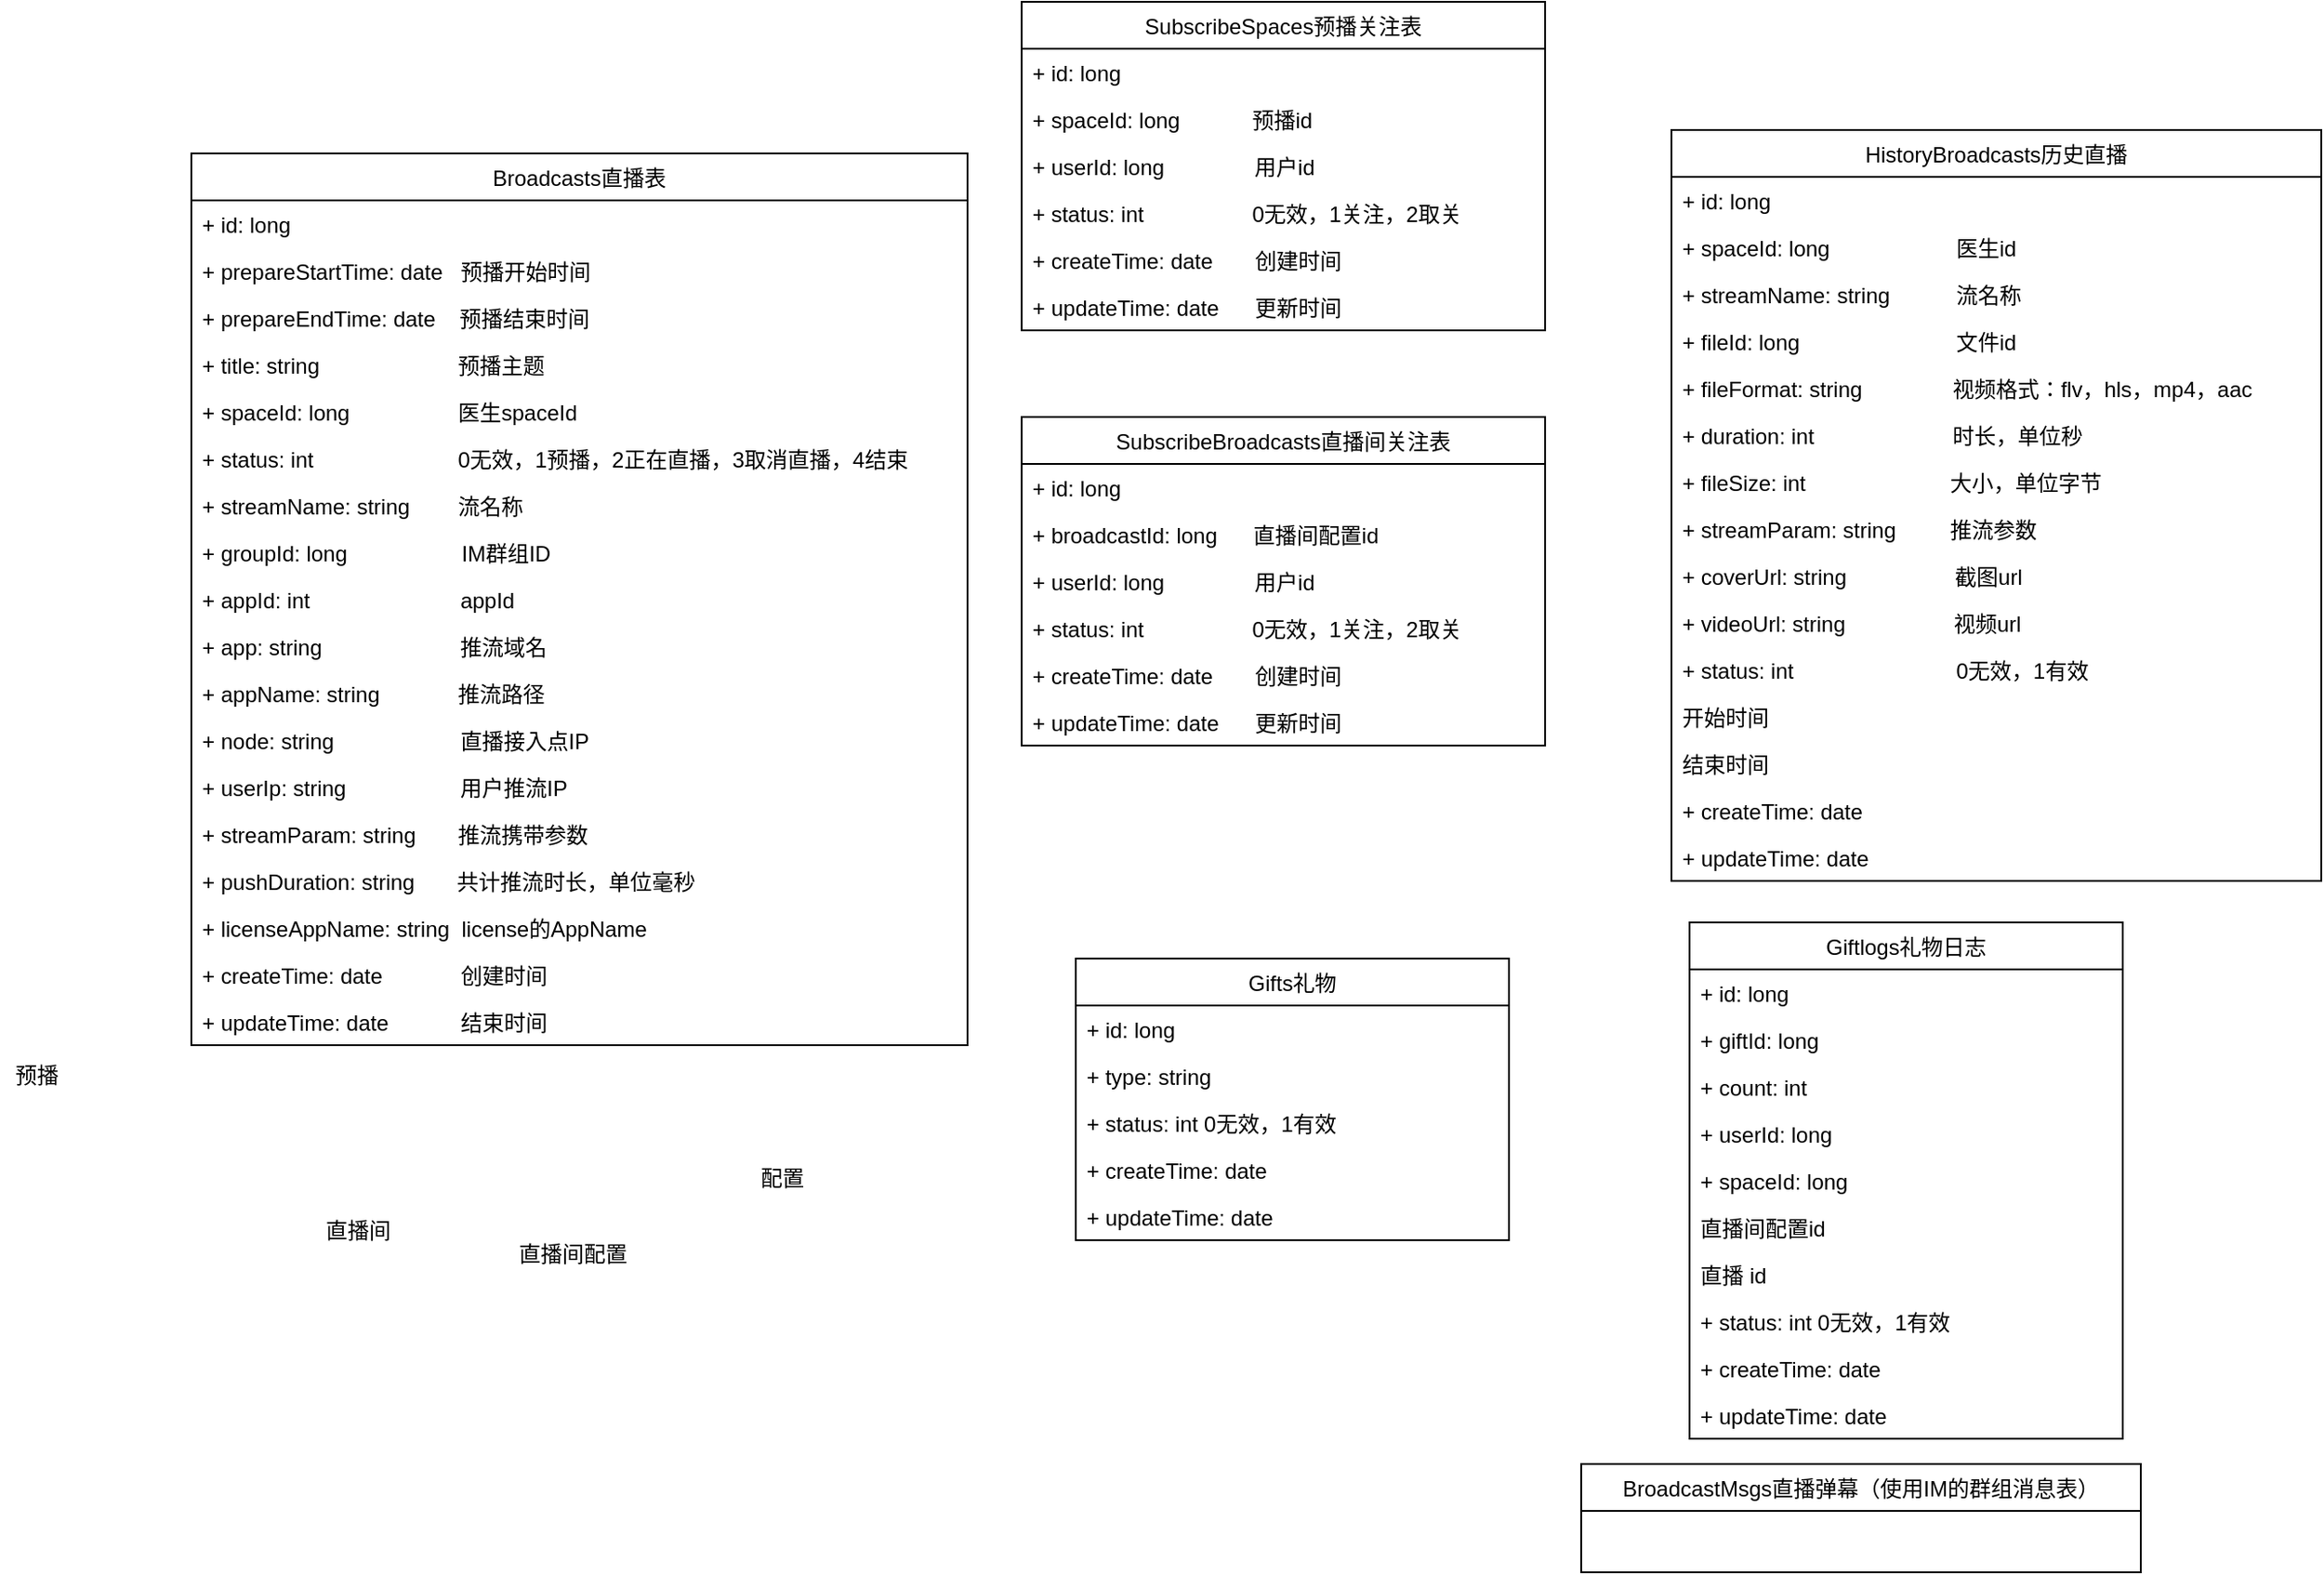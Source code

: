 <mxfile version="13.1.11" type="github">
  <diagram id="NYbHi9VWummK1k-Ksz4C" name="Page-1">
    <mxGraphModel dx="2078" dy="576" grid="1" gridSize="10" guides="1" tooltips="1" connect="1" arrows="1" fold="1" page="1" pageScale="1" pageWidth="827" pageHeight="1169" math="0" shadow="0">
      <root>
        <mxCell id="0" />
        <mxCell id="1" parent="0" />
        <mxCell id="_Sg_oN3kfxwypQQNNQwl-1" value="Broadcasts直播表" style="swimlane;fontStyle=0;childLayout=stackLayout;horizontal=1;startSize=26;fillColor=none;horizontalStack=0;resizeParent=1;resizeParentMax=0;resizeLast=0;collapsible=1;marginBottom=0;" vertex="1" parent="1">
          <mxGeometry x="-30" y="134" width="430" height="494" as="geometry" />
        </mxCell>
        <mxCell id="_Sg_oN3kfxwypQQNNQwl-2" value="+ id: long" style="text;strokeColor=none;fillColor=none;align=left;verticalAlign=top;spacingLeft=4;spacingRight=4;overflow=hidden;rotatable=0;points=[[0,0.5],[1,0.5]];portConstraint=eastwest;" vertex="1" parent="_Sg_oN3kfxwypQQNNQwl-1">
          <mxGeometry y="26" width="430" height="26" as="geometry" />
        </mxCell>
        <mxCell id="_Sg_oN3kfxwypQQNNQwl-3" value="+ prepareStartTime: date   预播开始时间" style="text;strokeColor=none;fillColor=none;align=left;verticalAlign=top;spacingLeft=4;spacingRight=4;overflow=hidden;rotatable=0;points=[[0,0.5],[1,0.5]];portConstraint=eastwest;" vertex="1" parent="_Sg_oN3kfxwypQQNNQwl-1">
          <mxGeometry y="52" width="430" height="26" as="geometry" />
        </mxCell>
        <mxCell id="_Sg_oN3kfxwypQQNNQwl-4" value="+ prepareEndTime: date    预播结束时间" style="text;strokeColor=none;fillColor=none;align=left;verticalAlign=top;spacingLeft=4;spacingRight=4;overflow=hidden;rotatable=0;points=[[0,0.5],[1,0.5]];portConstraint=eastwest;" vertex="1" parent="_Sg_oN3kfxwypQQNNQwl-1">
          <mxGeometry y="78" width="430" height="26" as="geometry" />
        </mxCell>
        <mxCell id="_Sg_oN3kfxwypQQNNQwl-5" value="+ title: string                       预播主题" style="text;strokeColor=none;fillColor=none;align=left;verticalAlign=top;spacingLeft=4;spacingRight=4;overflow=hidden;rotatable=0;points=[[0,0.5],[1,0.5]];portConstraint=eastwest;" vertex="1" parent="_Sg_oN3kfxwypQQNNQwl-1">
          <mxGeometry y="104" width="430" height="26" as="geometry" />
        </mxCell>
        <mxCell id="_Sg_oN3kfxwypQQNNQwl-42" value="+ spaceId: long                  医生spaceId" style="text;strokeColor=none;fillColor=none;align=left;verticalAlign=top;spacingLeft=4;spacingRight=4;overflow=hidden;rotatable=0;points=[[0,0.5],[1,0.5]];portConstraint=eastwest;" vertex="1" parent="_Sg_oN3kfxwypQQNNQwl-1">
          <mxGeometry y="130" width="430" height="26" as="geometry" />
        </mxCell>
        <mxCell id="_Sg_oN3kfxwypQQNNQwl-6" value="+ status: int                        0无效，1预播，2正在直播，3取消直播，4结束" style="text;strokeColor=none;fillColor=none;align=left;verticalAlign=top;spacingLeft=4;spacingRight=4;overflow=hidden;rotatable=0;points=[[0,0.5],[1,0.5]];portConstraint=eastwest;" vertex="1" parent="_Sg_oN3kfxwypQQNNQwl-1">
          <mxGeometry y="156" width="430" height="26" as="geometry" />
        </mxCell>
        <mxCell id="_Sg_oN3kfxwypQQNNQwl-51" value="+ streamName: string        流名称" style="text;strokeColor=none;fillColor=none;align=left;verticalAlign=top;spacingLeft=4;spacingRight=4;overflow=hidden;rotatable=0;points=[[0,0.5],[1,0.5]];portConstraint=eastwest;" vertex="1" parent="_Sg_oN3kfxwypQQNNQwl-1">
          <mxGeometry y="182" width="430" height="26" as="geometry" />
        </mxCell>
        <mxCell id="_Sg_oN3kfxwypQQNNQwl-100" value="+ groupId: long                   IM群组ID" style="text;strokeColor=none;fillColor=none;align=left;verticalAlign=top;spacingLeft=4;spacingRight=4;overflow=hidden;rotatable=0;points=[[0,0.5],[1,0.5]];portConstraint=eastwest;" vertex="1" parent="_Sg_oN3kfxwypQQNNQwl-1">
          <mxGeometry y="208" width="430" height="26" as="geometry" />
        </mxCell>
        <mxCell id="_Sg_oN3kfxwypQQNNQwl-115" value="+ appId: int                         appId" style="text;strokeColor=none;fillColor=none;align=left;verticalAlign=top;spacingLeft=4;spacingRight=4;overflow=hidden;rotatable=0;points=[[0,0.5],[1,0.5]];portConstraint=eastwest;" vertex="1" parent="_Sg_oN3kfxwypQQNNQwl-1">
          <mxGeometry y="234" width="430" height="26" as="geometry" />
        </mxCell>
        <mxCell id="_Sg_oN3kfxwypQQNNQwl-114" value="+ app: string                       推流域名" style="text;strokeColor=none;fillColor=none;align=left;verticalAlign=top;spacingLeft=4;spacingRight=4;overflow=hidden;rotatable=0;points=[[0,0.5],[1,0.5]];portConstraint=eastwest;" vertex="1" parent="_Sg_oN3kfxwypQQNNQwl-1">
          <mxGeometry y="260" width="430" height="26" as="geometry" />
        </mxCell>
        <mxCell id="_Sg_oN3kfxwypQQNNQwl-118" value="+ appName: string             推流路径" style="text;strokeColor=none;fillColor=none;align=left;verticalAlign=top;spacingLeft=4;spacingRight=4;overflow=hidden;rotatable=0;points=[[0,0.5],[1,0.5]];portConstraint=eastwest;" vertex="1" parent="_Sg_oN3kfxwypQQNNQwl-1">
          <mxGeometry y="286" width="430" height="26" as="geometry" />
        </mxCell>
        <mxCell id="_Sg_oN3kfxwypQQNNQwl-119" value="+ node: string                     直播接入点IP" style="text;strokeColor=none;fillColor=none;align=left;verticalAlign=top;spacingLeft=4;spacingRight=4;overflow=hidden;rotatable=0;points=[[0,0.5],[1,0.5]];portConstraint=eastwest;" vertex="1" parent="_Sg_oN3kfxwypQQNNQwl-1">
          <mxGeometry y="312" width="430" height="26" as="geometry" />
        </mxCell>
        <mxCell id="_Sg_oN3kfxwypQQNNQwl-120" value="+ userIp: string                   用户推流IP" style="text;strokeColor=none;fillColor=none;align=left;verticalAlign=top;spacingLeft=4;spacingRight=4;overflow=hidden;rotatable=0;points=[[0,0.5],[1,0.5]];portConstraint=eastwest;" vertex="1" parent="_Sg_oN3kfxwypQQNNQwl-1">
          <mxGeometry y="338" width="430" height="26" as="geometry" />
        </mxCell>
        <mxCell id="_Sg_oN3kfxwypQQNNQwl-121" value="+ streamParam: string       推流携带参数" style="text;strokeColor=none;fillColor=none;align=left;verticalAlign=top;spacingLeft=4;spacingRight=4;overflow=hidden;rotatable=0;points=[[0,0.5],[1,0.5]];portConstraint=eastwest;" vertex="1" parent="_Sg_oN3kfxwypQQNNQwl-1">
          <mxGeometry y="364" width="430" height="26" as="geometry" />
        </mxCell>
        <mxCell id="_Sg_oN3kfxwypQQNNQwl-123" value="+ pushDuration: string       共计推流时长，单位毫秒" style="text;strokeColor=none;fillColor=none;align=left;verticalAlign=top;spacingLeft=4;spacingRight=4;overflow=hidden;rotatable=0;points=[[0,0.5],[1,0.5]];portConstraint=eastwest;" vertex="1" parent="_Sg_oN3kfxwypQQNNQwl-1">
          <mxGeometry y="390" width="430" height="26" as="geometry" />
        </mxCell>
        <mxCell id="_Sg_oN3kfxwypQQNNQwl-101" value="+ licenseAppName: string  license的AppName" style="text;strokeColor=none;fillColor=none;align=left;verticalAlign=top;spacingLeft=4;spacingRight=4;overflow=hidden;rotatable=0;points=[[0,0.5],[1,0.5]];portConstraint=eastwest;" vertex="1" parent="_Sg_oN3kfxwypQQNNQwl-1">
          <mxGeometry y="416" width="430" height="26" as="geometry" />
        </mxCell>
        <mxCell id="_Sg_oN3kfxwypQQNNQwl-17" value="+ createTime: date             创建时间" style="text;strokeColor=none;fillColor=none;align=left;verticalAlign=top;spacingLeft=4;spacingRight=4;overflow=hidden;rotatable=0;points=[[0,0.5],[1,0.5]];portConstraint=eastwest;" vertex="1" parent="_Sg_oN3kfxwypQQNNQwl-1">
          <mxGeometry y="442" width="430" height="26" as="geometry" />
        </mxCell>
        <mxCell id="_Sg_oN3kfxwypQQNNQwl-18" value="+ updateTime: date            结束时间" style="text;strokeColor=none;fillColor=none;align=left;verticalAlign=top;spacingLeft=4;spacingRight=4;overflow=hidden;rotatable=0;points=[[0,0.5],[1,0.5]];portConstraint=eastwest;" vertex="1" parent="_Sg_oN3kfxwypQQNNQwl-1">
          <mxGeometry y="468" width="430" height="26" as="geometry" />
        </mxCell>
        <mxCell id="_Sg_oN3kfxwypQQNNQwl-10" value="SubscribeBroadcasts直播间关注表" style="swimlane;fontStyle=0;childLayout=stackLayout;horizontal=1;startSize=26;fillColor=none;horizontalStack=0;resizeParent=1;resizeParentMax=0;resizeLast=0;collapsible=1;marginBottom=0;" vertex="1" parent="1">
          <mxGeometry x="430" y="280" width="290" height="182" as="geometry" />
        </mxCell>
        <mxCell id="_Sg_oN3kfxwypQQNNQwl-11" value="+ id: long" style="text;strokeColor=none;fillColor=none;align=left;verticalAlign=top;spacingLeft=4;spacingRight=4;overflow=hidden;rotatable=0;points=[[0,0.5],[1,0.5]];portConstraint=eastwest;" vertex="1" parent="_Sg_oN3kfxwypQQNNQwl-10">
          <mxGeometry y="26" width="290" height="26" as="geometry" />
        </mxCell>
        <mxCell id="_Sg_oN3kfxwypQQNNQwl-16" value="+ broadcastId: long      直播间配置id" style="text;strokeColor=none;fillColor=none;align=left;verticalAlign=top;spacingLeft=4;spacingRight=4;overflow=hidden;rotatable=0;points=[[0,0.5],[1,0.5]];portConstraint=eastwest;" vertex="1" parent="_Sg_oN3kfxwypQQNNQwl-10">
          <mxGeometry y="52" width="290" height="26" as="geometry" />
        </mxCell>
        <mxCell id="_Sg_oN3kfxwypQQNNQwl-47" value="+ userId: long               用户id" style="text;strokeColor=none;fillColor=none;align=left;verticalAlign=top;spacingLeft=4;spacingRight=4;overflow=hidden;rotatable=0;points=[[0,0.5],[1,0.5]];portConstraint=eastwest;" vertex="1" parent="_Sg_oN3kfxwypQQNNQwl-10">
          <mxGeometry y="78" width="290" height="26" as="geometry" />
        </mxCell>
        <mxCell id="_Sg_oN3kfxwypQQNNQwl-12" value="+ status: int                  0无效，1关注，2取关" style="text;strokeColor=none;fillColor=none;align=left;verticalAlign=top;spacingLeft=4;spacingRight=4;overflow=hidden;rotatable=0;points=[[0,0.5],[1,0.5]];portConstraint=eastwest;" vertex="1" parent="_Sg_oN3kfxwypQQNNQwl-10">
          <mxGeometry y="104" width="290" height="26" as="geometry" />
        </mxCell>
        <mxCell id="_Sg_oN3kfxwypQQNNQwl-13" value="+ createTime: date       创建时间" style="text;strokeColor=none;fillColor=none;align=left;verticalAlign=top;spacingLeft=4;spacingRight=4;overflow=hidden;rotatable=0;points=[[0,0.5],[1,0.5]];portConstraint=eastwest;" vertex="1" parent="_Sg_oN3kfxwypQQNNQwl-10">
          <mxGeometry y="130" width="290" height="26" as="geometry" />
        </mxCell>
        <mxCell id="_Sg_oN3kfxwypQQNNQwl-21" value="+ updateTime: date      更新时间" style="text;strokeColor=none;fillColor=none;align=left;verticalAlign=top;spacingLeft=4;spacingRight=4;overflow=hidden;rotatable=0;points=[[0,0.5],[1,0.5]];portConstraint=eastwest;" vertex="1" parent="_Sg_oN3kfxwypQQNNQwl-10">
          <mxGeometry y="156" width="290" height="26" as="geometry" />
        </mxCell>
        <mxCell id="_Sg_oN3kfxwypQQNNQwl-102" value="SubscribeSpaces预播关注表" style="swimlane;fontStyle=0;childLayout=stackLayout;horizontal=1;startSize=26;fillColor=none;horizontalStack=0;resizeParent=1;resizeParentMax=0;resizeLast=0;collapsible=1;marginBottom=0;" vertex="1" parent="1">
          <mxGeometry x="430" y="50" width="290" height="182" as="geometry" />
        </mxCell>
        <mxCell id="_Sg_oN3kfxwypQQNNQwl-103" value="+ id: long" style="text;strokeColor=none;fillColor=none;align=left;verticalAlign=top;spacingLeft=4;spacingRight=4;overflow=hidden;rotatable=0;points=[[0,0.5],[1,0.5]];portConstraint=eastwest;" vertex="1" parent="_Sg_oN3kfxwypQQNNQwl-102">
          <mxGeometry y="26" width="290" height="26" as="geometry" />
        </mxCell>
        <mxCell id="_Sg_oN3kfxwypQQNNQwl-104" value="+ spaceId: long            预播id" style="text;strokeColor=none;fillColor=none;align=left;verticalAlign=top;spacingLeft=4;spacingRight=4;overflow=hidden;rotatable=0;points=[[0,0.5],[1,0.5]];portConstraint=eastwest;" vertex="1" parent="_Sg_oN3kfxwypQQNNQwl-102">
          <mxGeometry y="52" width="290" height="26" as="geometry" />
        </mxCell>
        <mxCell id="_Sg_oN3kfxwypQQNNQwl-105" value="+ userId: long               用户id" style="text;strokeColor=none;fillColor=none;align=left;verticalAlign=top;spacingLeft=4;spacingRight=4;overflow=hidden;rotatable=0;points=[[0,0.5],[1,0.5]];portConstraint=eastwest;" vertex="1" parent="_Sg_oN3kfxwypQQNNQwl-102">
          <mxGeometry y="78" width="290" height="26" as="geometry" />
        </mxCell>
        <mxCell id="_Sg_oN3kfxwypQQNNQwl-106" value="+ status: int                  0无效，1关注，2取关" style="text;strokeColor=none;fillColor=none;align=left;verticalAlign=top;spacingLeft=4;spacingRight=4;overflow=hidden;rotatable=0;points=[[0,0.5],[1,0.5]];portConstraint=eastwest;" vertex="1" parent="_Sg_oN3kfxwypQQNNQwl-102">
          <mxGeometry y="104" width="290" height="26" as="geometry" />
        </mxCell>
        <mxCell id="_Sg_oN3kfxwypQQNNQwl-107" value="+ createTime: date       创建时间" style="text;strokeColor=none;fillColor=none;align=left;verticalAlign=top;spacingLeft=4;spacingRight=4;overflow=hidden;rotatable=0;points=[[0,0.5],[1,0.5]];portConstraint=eastwest;" vertex="1" parent="_Sg_oN3kfxwypQQNNQwl-102">
          <mxGeometry y="130" width="290" height="26" as="geometry" />
        </mxCell>
        <mxCell id="_Sg_oN3kfxwypQQNNQwl-108" value="+ updateTime: date      更新时间" style="text;strokeColor=none;fillColor=none;align=left;verticalAlign=top;spacingLeft=4;spacingRight=4;overflow=hidden;rotatable=0;points=[[0,0.5],[1,0.5]];portConstraint=eastwest;" vertex="1" parent="_Sg_oN3kfxwypQQNNQwl-102">
          <mxGeometry y="156" width="290" height="26" as="geometry" />
        </mxCell>
        <mxCell id="_Sg_oN3kfxwypQQNNQwl-22" value="HistoryBroadcasts历史直播" style="swimlane;fontStyle=0;childLayout=stackLayout;horizontal=1;startSize=26;fillColor=none;horizontalStack=0;resizeParent=1;resizeParentMax=0;resizeLast=0;collapsible=1;marginBottom=0;" vertex="1" parent="1">
          <mxGeometry x="790" y="121" width="360" height="416" as="geometry" />
        </mxCell>
        <mxCell id="_Sg_oN3kfxwypQQNNQwl-23" value="+ id: long" style="text;strokeColor=none;fillColor=none;align=left;verticalAlign=top;spacingLeft=4;spacingRight=4;overflow=hidden;rotatable=0;points=[[0,0.5],[1,0.5]];portConstraint=eastwest;" vertex="1" parent="_Sg_oN3kfxwypQQNNQwl-22">
          <mxGeometry y="26" width="360" height="26" as="geometry" />
        </mxCell>
        <mxCell id="_Sg_oN3kfxwypQQNNQwl-24" value="+ spaceId: long                     医生id" style="text;strokeColor=none;fillColor=none;align=left;verticalAlign=top;spacingLeft=4;spacingRight=4;overflow=hidden;rotatable=0;points=[[0,0.5],[1,0.5]];portConstraint=eastwest;" vertex="1" parent="_Sg_oN3kfxwypQQNNQwl-22">
          <mxGeometry y="52" width="360" height="26" as="geometry" />
        </mxCell>
        <mxCell id="_Sg_oN3kfxwypQQNNQwl-28" value="+ streamName: string           流名称" style="text;strokeColor=none;fillColor=none;align=left;verticalAlign=top;spacingLeft=4;spacingRight=4;overflow=hidden;rotatable=0;points=[[0,0.5],[1,0.5]];portConstraint=eastwest;" vertex="1" parent="_Sg_oN3kfxwypQQNNQwl-22">
          <mxGeometry y="78" width="360" height="26" as="geometry" />
        </mxCell>
        <mxCell id="_Sg_oN3kfxwypQQNNQwl-109" value="+ fileId: long                          文件id" style="text;strokeColor=none;fillColor=none;align=left;verticalAlign=top;spacingLeft=4;spacingRight=4;overflow=hidden;rotatable=0;points=[[0,0.5],[1,0.5]];portConstraint=eastwest;" vertex="1" parent="_Sg_oN3kfxwypQQNNQwl-22">
          <mxGeometry y="104" width="360" height="26" as="geometry" />
        </mxCell>
        <mxCell id="_Sg_oN3kfxwypQQNNQwl-110" value="+ fileFormat: string               视频格式：flv，hls，mp4，aac" style="text;strokeColor=none;fillColor=none;align=left;verticalAlign=top;spacingLeft=4;spacingRight=4;overflow=hidden;rotatable=0;points=[[0,0.5],[1,0.5]];portConstraint=eastwest;" vertex="1" parent="_Sg_oN3kfxwypQQNNQwl-22">
          <mxGeometry y="130" width="360" height="26" as="geometry" />
        </mxCell>
        <mxCell id="_Sg_oN3kfxwypQQNNQwl-111" value="+ duration: int                       时长，单位秒           " style="text;strokeColor=none;fillColor=none;align=left;verticalAlign=top;spacingLeft=4;spacingRight=4;overflow=hidden;rotatable=0;points=[[0,0.5],[1,0.5]];portConstraint=eastwest;" vertex="1" parent="_Sg_oN3kfxwypQQNNQwl-22">
          <mxGeometry y="156" width="360" height="26" as="geometry" />
        </mxCell>
        <mxCell id="_Sg_oN3kfxwypQQNNQwl-112" value="+ fileSize: int                        大小，单位字节           " style="text;strokeColor=none;fillColor=none;align=left;verticalAlign=top;spacingLeft=4;spacingRight=4;overflow=hidden;rotatable=0;points=[[0,0.5],[1,0.5]];portConstraint=eastwest;" vertex="1" parent="_Sg_oN3kfxwypQQNNQwl-22">
          <mxGeometry y="182" width="360" height="26" as="geometry" />
        </mxCell>
        <mxCell id="_Sg_oN3kfxwypQQNNQwl-113" value="+ streamParam: string         推流参数           " style="text;strokeColor=none;fillColor=none;align=left;verticalAlign=top;spacingLeft=4;spacingRight=4;overflow=hidden;rotatable=0;points=[[0,0.5],[1,0.5]];portConstraint=eastwest;" vertex="1" parent="_Sg_oN3kfxwypQQNNQwl-22">
          <mxGeometry y="208" width="360" height="26" as="geometry" />
        </mxCell>
        <mxCell id="_Sg_oN3kfxwypQQNNQwl-38" value="+ coverUrl: string                  截图url" style="text;strokeColor=none;fillColor=none;align=left;verticalAlign=top;spacingLeft=4;spacingRight=4;overflow=hidden;rotatable=0;points=[[0,0.5],[1,0.5]];portConstraint=eastwest;" vertex="1" parent="_Sg_oN3kfxwypQQNNQwl-22">
          <mxGeometry y="234" width="360" height="26" as="geometry" />
        </mxCell>
        <mxCell id="_Sg_oN3kfxwypQQNNQwl-49" value="+ videoUrl: string                  视频url" style="text;strokeColor=none;fillColor=none;align=left;verticalAlign=top;spacingLeft=4;spacingRight=4;overflow=hidden;rotatable=0;points=[[0,0.5],[1,0.5]];portConstraint=eastwest;" vertex="1" parent="_Sg_oN3kfxwypQQNNQwl-22">
          <mxGeometry y="260" width="360" height="26" as="geometry" />
        </mxCell>
        <mxCell id="_Sg_oN3kfxwypQQNNQwl-29" value="+ status: int                           0无效，1有效" style="text;strokeColor=none;fillColor=none;align=left;verticalAlign=top;spacingLeft=4;spacingRight=4;overflow=hidden;rotatable=0;points=[[0,0.5],[1,0.5]];portConstraint=eastwest;" vertex="1" parent="_Sg_oN3kfxwypQQNNQwl-22">
          <mxGeometry y="286" width="360" height="26" as="geometry" />
        </mxCell>
        <mxCell id="_Sg_oN3kfxwypQQNNQwl-154" value="开始时间" style="text;strokeColor=none;fillColor=none;align=left;verticalAlign=top;spacingLeft=4;spacingRight=4;overflow=hidden;rotatable=0;points=[[0,0.5],[1,0.5]];portConstraint=eastwest;" vertex="1" parent="_Sg_oN3kfxwypQQNNQwl-22">
          <mxGeometry y="312" width="360" height="26" as="geometry" />
        </mxCell>
        <mxCell id="_Sg_oN3kfxwypQQNNQwl-155" value="结束时间" style="text;strokeColor=none;fillColor=none;align=left;verticalAlign=top;spacingLeft=4;spacingRight=4;overflow=hidden;rotatable=0;points=[[0,0.5],[1,0.5]];portConstraint=eastwest;" vertex="1" parent="_Sg_oN3kfxwypQQNNQwl-22">
          <mxGeometry y="338" width="360" height="26" as="geometry" />
        </mxCell>
        <mxCell id="_Sg_oN3kfxwypQQNNQwl-26" value="+ createTime: date" style="text;strokeColor=none;fillColor=none;align=left;verticalAlign=top;spacingLeft=4;spacingRight=4;overflow=hidden;rotatable=0;points=[[0,0.5],[1,0.5]];portConstraint=eastwest;" vertex="1" parent="_Sg_oN3kfxwypQQNNQwl-22">
          <mxGeometry y="364" width="360" height="26" as="geometry" />
        </mxCell>
        <mxCell id="_Sg_oN3kfxwypQQNNQwl-27" value="+ updateTime: date" style="text;strokeColor=none;fillColor=none;align=left;verticalAlign=top;spacingLeft=4;spacingRight=4;overflow=hidden;rotatable=0;points=[[0,0.5],[1,0.5]];portConstraint=eastwest;" vertex="1" parent="_Sg_oN3kfxwypQQNNQwl-22">
          <mxGeometry y="390" width="360" height="26" as="geometry" />
        </mxCell>
        <mxCell id="_Sg_oN3kfxwypQQNNQwl-90" value="BroadcastMsgs直播弹幕（使用IM的群组消息表）" style="swimlane;fontStyle=0;childLayout=stackLayout;horizontal=1;startSize=26;fillColor=none;horizontalStack=0;resizeParent=1;resizeParentMax=0;resizeLast=0;collapsible=1;marginBottom=0;" vertex="1" parent="1">
          <mxGeometry x="740" y="860" width="310" height="60" as="geometry" />
        </mxCell>
        <mxCell id="_Sg_oN3kfxwypQQNNQwl-61" value="Giftlogs礼物日志" style="swimlane;fontStyle=0;childLayout=stackLayout;horizontal=1;startSize=26;fillColor=none;horizontalStack=0;resizeParent=1;resizeParentMax=0;resizeLast=0;collapsible=1;marginBottom=0;" vertex="1" parent="1">
          <mxGeometry x="800" y="560" width="240" height="286" as="geometry" />
        </mxCell>
        <mxCell id="_Sg_oN3kfxwypQQNNQwl-62" value="+ id: long" style="text;strokeColor=none;fillColor=none;align=left;verticalAlign=top;spacingLeft=4;spacingRight=4;overflow=hidden;rotatable=0;points=[[0,0.5],[1,0.5]];portConstraint=eastwest;" vertex="1" parent="_Sg_oN3kfxwypQQNNQwl-61">
          <mxGeometry y="26" width="240" height="26" as="geometry" />
        </mxCell>
        <mxCell id="_Sg_oN3kfxwypQQNNQwl-63" value="+ giftId: long" style="text;strokeColor=none;fillColor=none;align=left;verticalAlign=top;spacingLeft=4;spacingRight=4;overflow=hidden;rotatable=0;points=[[0,0.5],[1,0.5]];portConstraint=eastwest;" vertex="1" parent="_Sg_oN3kfxwypQQNNQwl-61">
          <mxGeometry y="52" width="240" height="26" as="geometry" />
        </mxCell>
        <mxCell id="_Sg_oN3kfxwypQQNNQwl-64" value="+ count: int" style="text;strokeColor=none;fillColor=none;align=left;verticalAlign=top;spacingLeft=4;spacingRight=4;overflow=hidden;rotatable=0;points=[[0,0.5],[1,0.5]];portConstraint=eastwest;" vertex="1" parent="_Sg_oN3kfxwypQQNNQwl-61">
          <mxGeometry y="78" width="240" height="26" as="geometry" />
        </mxCell>
        <mxCell id="_Sg_oN3kfxwypQQNNQwl-68" value="+ userId: long" style="text;strokeColor=none;fillColor=none;align=left;verticalAlign=top;spacingLeft=4;spacingRight=4;overflow=hidden;rotatable=0;points=[[0,0.5],[1,0.5]];portConstraint=eastwest;" vertex="1" parent="_Sg_oN3kfxwypQQNNQwl-61">
          <mxGeometry y="104" width="240" height="26" as="geometry" />
        </mxCell>
        <mxCell id="_Sg_oN3kfxwypQQNNQwl-69" value="+ spaceId: long" style="text;strokeColor=none;fillColor=none;align=left;verticalAlign=top;spacingLeft=4;spacingRight=4;overflow=hidden;rotatable=0;points=[[0,0.5],[1,0.5]];portConstraint=eastwest;" vertex="1" parent="_Sg_oN3kfxwypQQNNQwl-61">
          <mxGeometry y="130" width="240" height="26" as="geometry" />
        </mxCell>
        <mxCell id="_Sg_oN3kfxwypQQNNQwl-70" value="直播间配置id" style="text;strokeColor=none;fillColor=none;align=left;verticalAlign=top;spacingLeft=4;spacingRight=4;overflow=hidden;rotatable=0;points=[[0,0.5],[1,0.5]];portConstraint=eastwest;" vertex="1" parent="_Sg_oN3kfxwypQQNNQwl-61">
          <mxGeometry y="156" width="240" height="26" as="geometry" />
        </mxCell>
        <mxCell id="_Sg_oN3kfxwypQQNNQwl-157" value="直播 id" style="text;strokeColor=none;fillColor=none;align=left;verticalAlign=top;spacingLeft=4;spacingRight=4;overflow=hidden;rotatable=0;points=[[0,0.5],[1,0.5]];portConstraint=eastwest;" vertex="1" parent="_Sg_oN3kfxwypQQNNQwl-61">
          <mxGeometry y="182" width="240" height="26" as="geometry" />
        </mxCell>
        <mxCell id="_Sg_oN3kfxwypQQNNQwl-65" value="+ status: int 0无效，1有效" style="text;strokeColor=none;fillColor=none;align=left;verticalAlign=top;spacingLeft=4;spacingRight=4;overflow=hidden;rotatable=0;points=[[0,0.5],[1,0.5]];portConstraint=eastwest;" vertex="1" parent="_Sg_oN3kfxwypQQNNQwl-61">
          <mxGeometry y="208" width="240" height="26" as="geometry" />
        </mxCell>
        <mxCell id="_Sg_oN3kfxwypQQNNQwl-66" value="+ createTime: date" style="text;strokeColor=none;fillColor=none;align=left;verticalAlign=top;spacingLeft=4;spacingRight=4;overflow=hidden;rotatable=0;points=[[0,0.5],[1,0.5]];portConstraint=eastwest;" vertex="1" parent="_Sg_oN3kfxwypQQNNQwl-61">
          <mxGeometry y="234" width="240" height="26" as="geometry" />
        </mxCell>
        <mxCell id="_Sg_oN3kfxwypQQNNQwl-67" value="+ updateTime: date" style="text;strokeColor=none;fillColor=none;align=left;verticalAlign=top;spacingLeft=4;spacingRight=4;overflow=hidden;rotatable=0;points=[[0,0.5],[1,0.5]];portConstraint=eastwest;" vertex="1" parent="_Sg_oN3kfxwypQQNNQwl-61">
          <mxGeometry y="260" width="240" height="26" as="geometry" />
        </mxCell>
        <mxCell id="_Sg_oN3kfxwypQQNNQwl-53" value="Gifts礼物" style="swimlane;fontStyle=0;childLayout=stackLayout;horizontal=1;startSize=26;fillColor=none;horizontalStack=0;resizeParent=1;resizeParentMax=0;resizeLast=0;collapsible=1;marginBottom=0;" vertex="1" parent="1">
          <mxGeometry x="460" y="580" width="240" height="156" as="geometry" />
        </mxCell>
        <mxCell id="_Sg_oN3kfxwypQQNNQwl-54" value="+ id: long" style="text;strokeColor=none;fillColor=none;align=left;verticalAlign=top;spacingLeft=4;spacingRight=4;overflow=hidden;rotatable=0;points=[[0,0.5],[1,0.5]];portConstraint=eastwest;" vertex="1" parent="_Sg_oN3kfxwypQQNNQwl-53">
          <mxGeometry y="26" width="240" height="26" as="geometry" />
        </mxCell>
        <mxCell id="_Sg_oN3kfxwypQQNNQwl-60" value="+ type: string" style="text;strokeColor=none;fillColor=none;align=left;verticalAlign=top;spacingLeft=4;spacingRight=4;overflow=hidden;rotatable=0;points=[[0,0.5],[1,0.5]];portConstraint=eastwest;" vertex="1" parent="_Sg_oN3kfxwypQQNNQwl-53">
          <mxGeometry y="52" width="240" height="26" as="geometry" />
        </mxCell>
        <mxCell id="_Sg_oN3kfxwypQQNNQwl-57" value="+ status: int 0无效，1有效" style="text;strokeColor=none;fillColor=none;align=left;verticalAlign=top;spacingLeft=4;spacingRight=4;overflow=hidden;rotatable=0;points=[[0,0.5],[1,0.5]];portConstraint=eastwest;" vertex="1" parent="_Sg_oN3kfxwypQQNNQwl-53">
          <mxGeometry y="78" width="240" height="26" as="geometry" />
        </mxCell>
        <mxCell id="_Sg_oN3kfxwypQQNNQwl-58" value="+ createTime: date" style="text;strokeColor=none;fillColor=none;align=left;verticalAlign=top;spacingLeft=4;spacingRight=4;overflow=hidden;rotatable=0;points=[[0,0.5],[1,0.5]];portConstraint=eastwest;" vertex="1" parent="_Sg_oN3kfxwypQQNNQwl-53">
          <mxGeometry y="104" width="240" height="26" as="geometry" />
        </mxCell>
        <mxCell id="_Sg_oN3kfxwypQQNNQwl-59" value="+ updateTime: date" style="text;strokeColor=none;fillColor=none;align=left;verticalAlign=top;spacingLeft=4;spacingRight=4;overflow=hidden;rotatable=0;points=[[0,0.5],[1,0.5]];portConstraint=eastwest;" vertex="1" parent="_Sg_oN3kfxwypQQNNQwl-53">
          <mxGeometry y="130" width="240" height="26" as="geometry" />
        </mxCell>
        <mxCell id="_Sg_oN3kfxwypQQNNQwl-158" value="直播间" style="text;html=1;align=center;verticalAlign=middle;resizable=0;points=[];autosize=1;" vertex="1" parent="1">
          <mxGeometry x="37" y="721" width="50" height="20" as="geometry" />
        </mxCell>
        <mxCell id="_Sg_oN3kfxwypQQNNQwl-159" value="直播间配置" style="text;html=1;align=center;verticalAlign=middle;resizable=0;points=[];autosize=1;" vertex="1" parent="1">
          <mxGeometry x="141" y="734" width="80" height="20" as="geometry" />
        </mxCell>
        <mxCell id="_Sg_oN3kfxwypQQNNQwl-160" value="配置" style="text;html=1;align=center;verticalAlign=middle;resizable=0;points=[];autosize=1;" vertex="1" parent="1">
          <mxGeometry x="277" y="692" width="40" height="20" as="geometry" />
        </mxCell>
        <mxCell id="_Sg_oN3kfxwypQQNNQwl-161" value="预播" style="text;html=1;align=center;verticalAlign=middle;resizable=0;points=[];autosize=1;" vertex="1" parent="1">
          <mxGeometry x="-136" y="635" width="40" height="20" as="geometry" />
        </mxCell>
      </root>
    </mxGraphModel>
  </diagram>
</mxfile>
